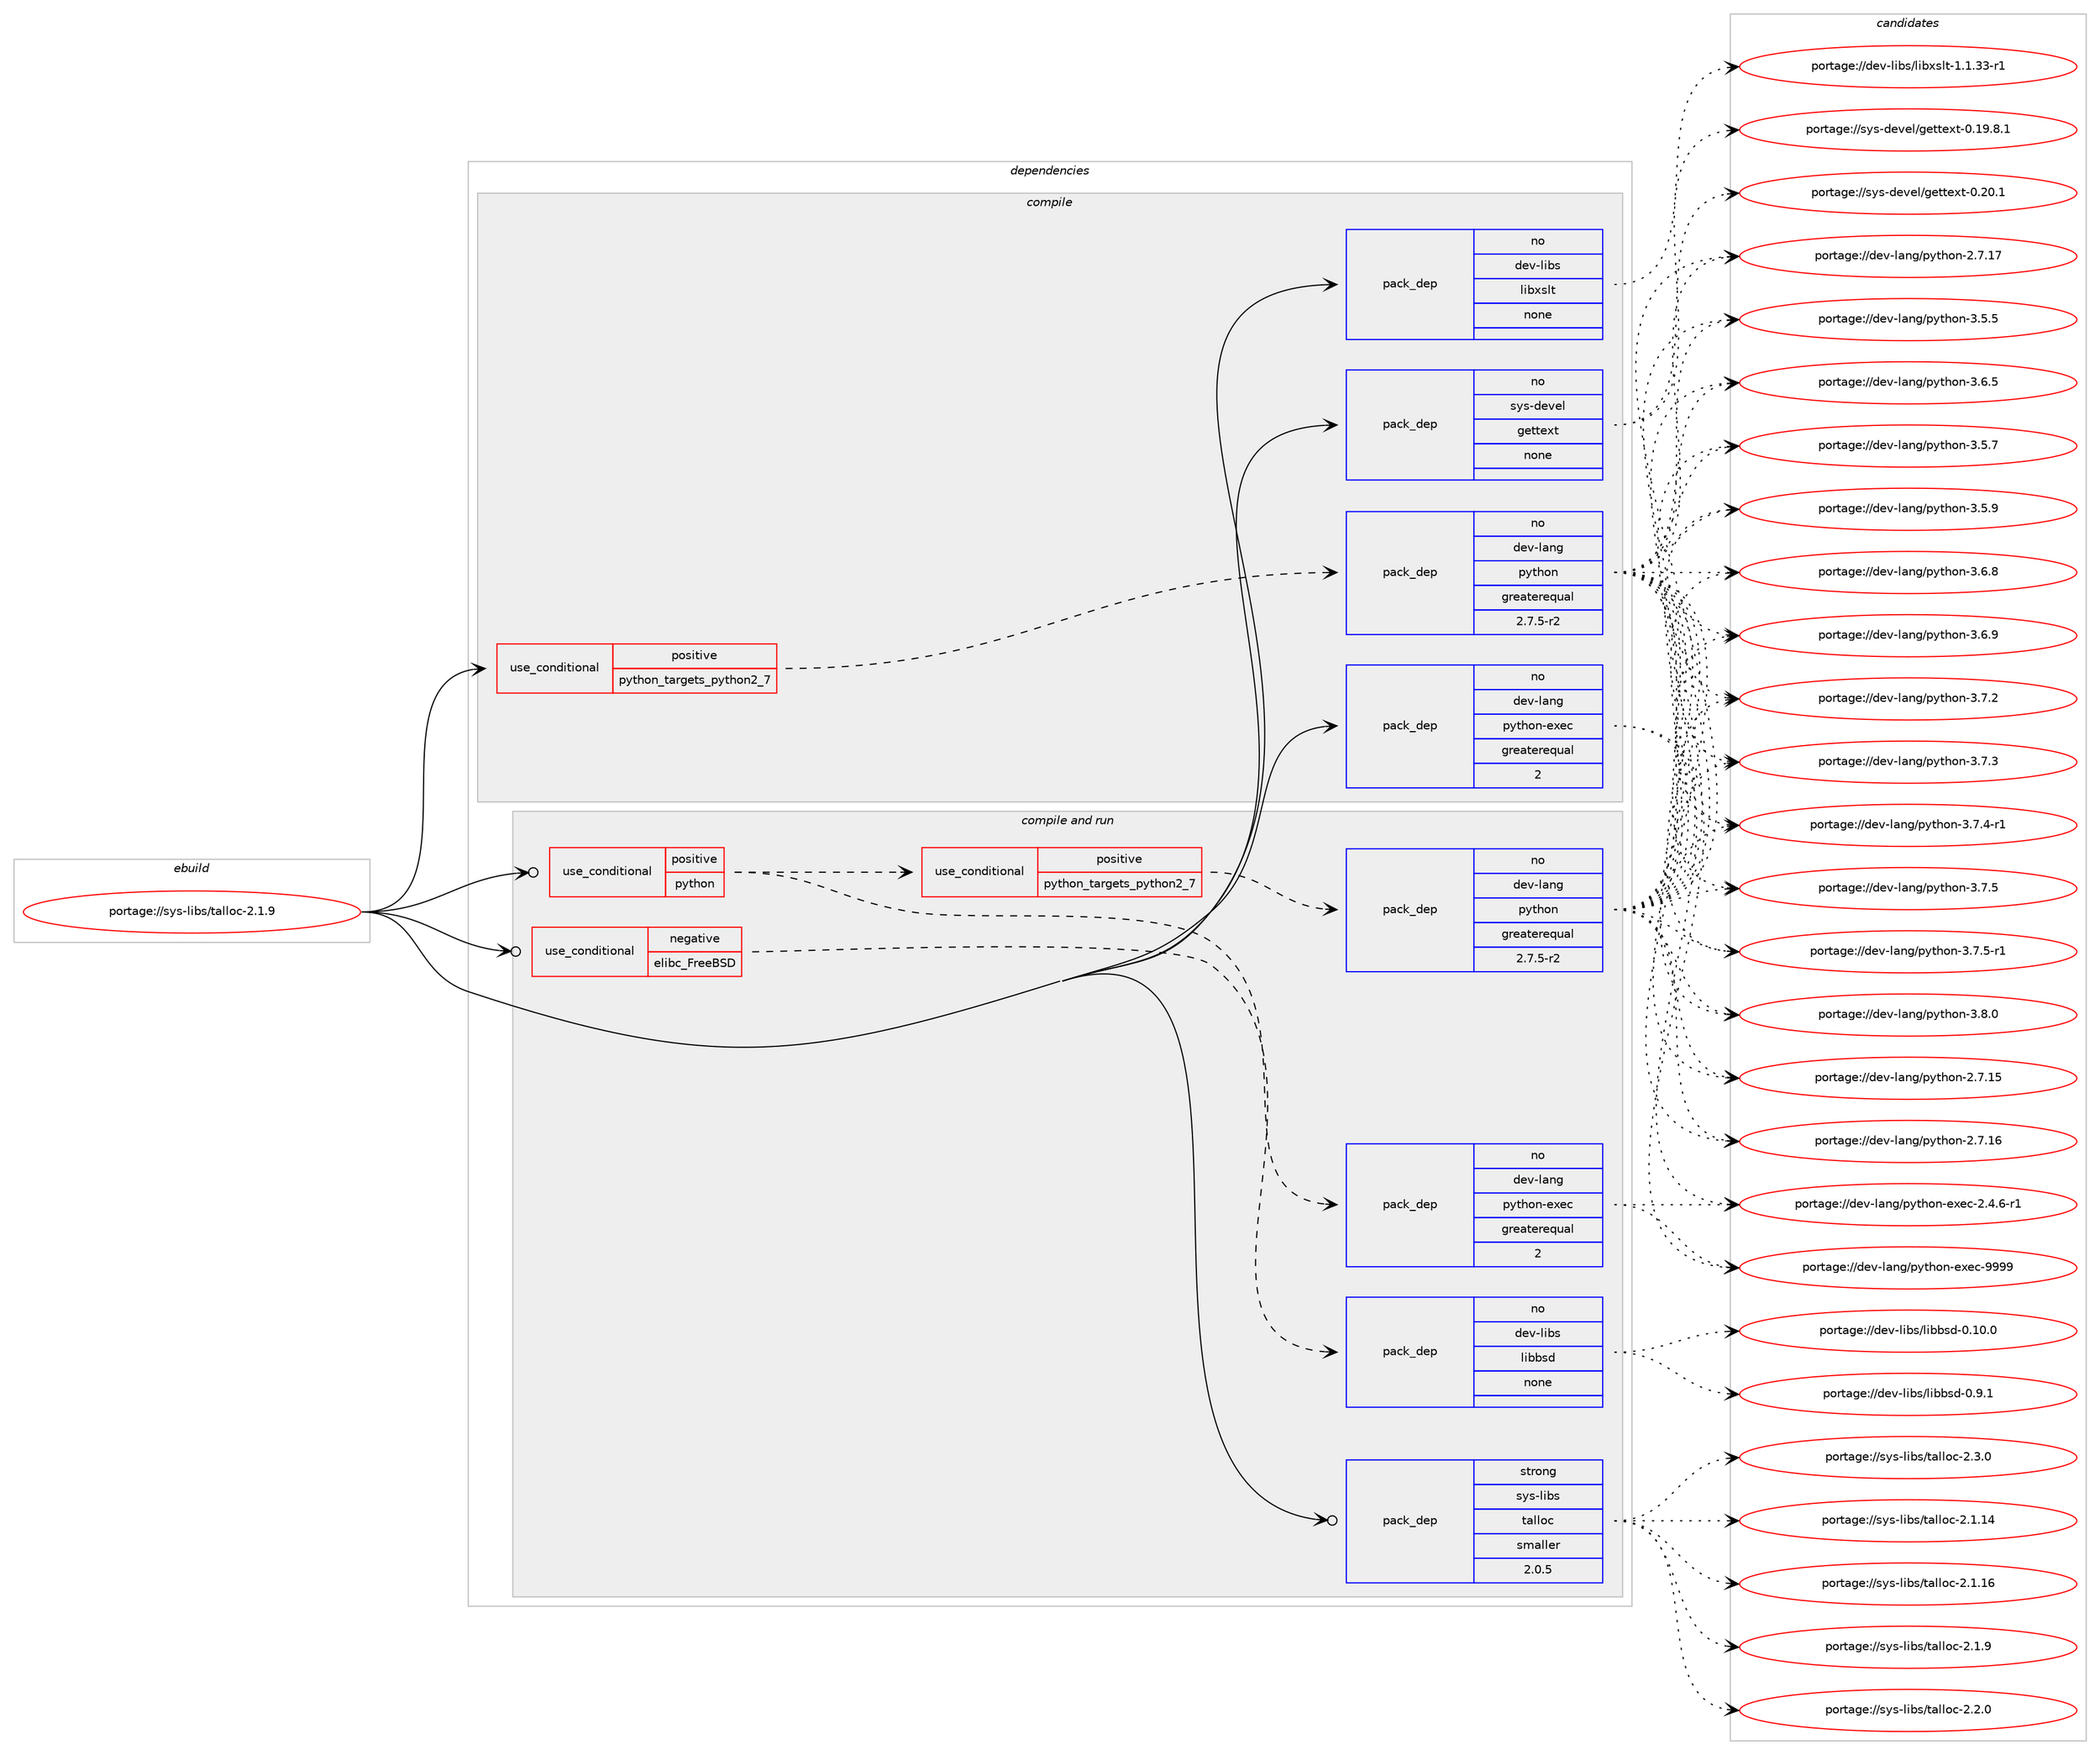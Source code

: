 digraph prolog {

# *************
# Graph options
# *************

newrank=true;
concentrate=true;
compound=true;
graph [rankdir=LR,fontname=Helvetica,fontsize=10,ranksep=1.5];#, ranksep=2.5, nodesep=0.2];
edge  [arrowhead=vee];
node  [fontname=Helvetica,fontsize=10];

# **********
# The ebuild
# **********

subgraph cluster_leftcol {
color=gray;
rank=same;
label=<<i>ebuild</i>>;
id [label="portage://sys-libs/talloc-2.1.9", color=red, width=4, href="../sys-libs/talloc-2.1.9.svg"];
}

# ****************
# The dependencies
# ****************

subgraph cluster_midcol {
color=gray;
label=<<i>dependencies</i>>;
subgraph cluster_compile {
fillcolor="#eeeeee";
style=filled;
label=<<i>compile</i>>;
subgraph cond104574 {
dependency432263 [label=<<TABLE BORDER="0" CELLBORDER="1" CELLSPACING="0" CELLPADDING="4"><TR><TD ROWSPAN="3" CELLPADDING="10">use_conditional</TD></TR><TR><TD>positive</TD></TR><TR><TD>python_targets_python2_7</TD></TR></TABLE>>, shape=none, color=red];
subgraph pack320387 {
dependency432264 [label=<<TABLE BORDER="0" CELLBORDER="1" CELLSPACING="0" CELLPADDING="4" WIDTH="220"><TR><TD ROWSPAN="6" CELLPADDING="30">pack_dep</TD></TR><TR><TD WIDTH="110">no</TD></TR><TR><TD>dev-lang</TD></TR><TR><TD>python</TD></TR><TR><TD>greaterequal</TD></TR><TR><TD>2.7.5-r2</TD></TR></TABLE>>, shape=none, color=blue];
}
dependency432263:e -> dependency432264:w [weight=20,style="dashed",arrowhead="vee"];
}
id:e -> dependency432263:w [weight=20,style="solid",arrowhead="vee"];
subgraph pack320388 {
dependency432265 [label=<<TABLE BORDER="0" CELLBORDER="1" CELLSPACING="0" CELLPADDING="4" WIDTH="220"><TR><TD ROWSPAN="6" CELLPADDING="30">pack_dep</TD></TR><TR><TD WIDTH="110">no</TD></TR><TR><TD>dev-lang</TD></TR><TR><TD>python-exec</TD></TR><TR><TD>greaterequal</TD></TR><TR><TD>2</TD></TR></TABLE>>, shape=none, color=blue];
}
id:e -> dependency432265:w [weight=20,style="solid",arrowhead="vee"];
subgraph pack320389 {
dependency432266 [label=<<TABLE BORDER="0" CELLBORDER="1" CELLSPACING="0" CELLPADDING="4" WIDTH="220"><TR><TD ROWSPAN="6" CELLPADDING="30">pack_dep</TD></TR><TR><TD WIDTH="110">no</TD></TR><TR><TD>dev-libs</TD></TR><TR><TD>libxslt</TD></TR><TR><TD>none</TD></TR><TR><TD></TD></TR></TABLE>>, shape=none, color=blue];
}
id:e -> dependency432266:w [weight=20,style="solid",arrowhead="vee"];
subgraph pack320390 {
dependency432267 [label=<<TABLE BORDER="0" CELLBORDER="1" CELLSPACING="0" CELLPADDING="4" WIDTH="220"><TR><TD ROWSPAN="6" CELLPADDING="30">pack_dep</TD></TR><TR><TD WIDTH="110">no</TD></TR><TR><TD>sys-devel</TD></TR><TR><TD>gettext</TD></TR><TR><TD>none</TD></TR><TR><TD></TD></TR></TABLE>>, shape=none, color=blue];
}
id:e -> dependency432267:w [weight=20,style="solid",arrowhead="vee"];
}
subgraph cluster_compileandrun {
fillcolor="#eeeeee";
style=filled;
label=<<i>compile and run</i>>;
subgraph cond104575 {
dependency432268 [label=<<TABLE BORDER="0" CELLBORDER="1" CELLSPACING="0" CELLPADDING="4"><TR><TD ROWSPAN="3" CELLPADDING="10">use_conditional</TD></TR><TR><TD>negative</TD></TR><TR><TD>elibc_FreeBSD</TD></TR></TABLE>>, shape=none, color=red];
subgraph pack320391 {
dependency432269 [label=<<TABLE BORDER="0" CELLBORDER="1" CELLSPACING="0" CELLPADDING="4" WIDTH="220"><TR><TD ROWSPAN="6" CELLPADDING="30">pack_dep</TD></TR><TR><TD WIDTH="110">no</TD></TR><TR><TD>dev-libs</TD></TR><TR><TD>libbsd</TD></TR><TR><TD>none</TD></TR><TR><TD></TD></TR></TABLE>>, shape=none, color=blue];
}
dependency432268:e -> dependency432269:w [weight=20,style="dashed",arrowhead="vee"];
}
id:e -> dependency432268:w [weight=20,style="solid",arrowhead="odotvee"];
subgraph cond104576 {
dependency432270 [label=<<TABLE BORDER="0" CELLBORDER="1" CELLSPACING="0" CELLPADDING="4"><TR><TD ROWSPAN="3" CELLPADDING="10">use_conditional</TD></TR><TR><TD>positive</TD></TR><TR><TD>python</TD></TR></TABLE>>, shape=none, color=red];
subgraph cond104577 {
dependency432271 [label=<<TABLE BORDER="0" CELLBORDER="1" CELLSPACING="0" CELLPADDING="4"><TR><TD ROWSPAN="3" CELLPADDING="10">use_conditional</TD></TR><TR><TD>positive</TD></TR><TR><TD>python_targets_python2_7</TD></TR></TABLE>>, shape=none, color=red];
subgraph pack320392 {
dependency432272 [label=<<TABLE BORDER="0" CELLBORDER="1" CELLSPACING="0" CELLPADDING="4" WIDTH="220"><TR><TD ROWSPAN="6" CELLPADDING="30">pack_dep</TD></TR><TR><TD WIDTH="110">no</TD></TR><TR><TD>dev-lang</TD></TR><TR><TD>python</TD></TR><TR><TD>greaterequal</TD></TR><TR><TD>2.7.5-r2</TD></TR></TABLE>>, shape=none, color=blue];
}
dependency432271:e -> dependency432272:w [weight=20,style="dashed",arrowhead="vee"];
}
dependency432270:e -> dependency432271:w [weight=20,style="dashed",arrowhead="vee"];
subgraph pack320393 {
dependency432273 [label=<<TABLE BORDER="0" CELLBORDER="1" CELLSPACING="0" CELLPADDING="4" WIDTH="220"><TR><TD ROWSPAN="6" CELLPADDING="30">pack_dep</TD></TR><TR><TD WIDTH="110">no</TD></TR><TR><TD>dev-lang</TD></TR><TR><TD>python-exec</TD></TR><TR><TD>greaterequal</TD></TR><TR><TD>2</TD></TR></TABLE>>, shape=none, color=blue];
}
dependency432270:e -> dependency432273:w [weight=20,style="dashed",arrowhead="vee"];
}
id:e -> dependency432270:w [weight=20,style="solid",arrowhead="odotvee"];
subgraph pack320394 {
dependency432274 [label=<<TABLE BORDER="0" CELLBORDER="1" CELLSPACING="0" CELLPADDING="4" WIDTH="220"><TR><TD ROWSPAN="6" CELLPADDING="30">pack_dep</TD></TR><TR><TD WIDTH="110">strong</TD></TR><TR><TD>sys-libs</TD></TR><TR><TD>talloc</TD></TR><TR><TD>smaller</TD></TR><TR><TD>2.0.5</TD></TR></TABLE>>, shape=none, color=blue];
}
id:e -> dependency432274:w [weight=20,style="solid",arrowhead="odotvee"];
}
subgraph cluster_run {
fillcolor="#eeeeee";
style=filled;
label=<<i>run</i>>;
}
}

# **************
# The candidates
# **************

subgraph cluster_choices {
rank=same;
color=gray;
label=<<i>candidates</i>>;

subgraph choice320387 {
color=black;
nodesep=1;
choiceportage10010111845108971101034711212111610411111045504655464953 [label="portage://dev-lang/python-2.7.15", color=red, width=4,href="../dev-lang/python-2.7.15.svg"];
choiceportage10010111845108971101034711212111610411111045504655464954 [label="portage://dev-lang/python-2.7.16", color=red, width=4,href="../dev-lang/python-2.7.16.svg"];
choiceportage10010111845108971101034711212111610411111045504655464955 [label="portage://dev-lang/python-2.7.17", color=red, width=4,href="../dev-lang/python-2.7.17.svg"];
choiceportage100101118451089711010347112121116104111110455146534653 [label="portage://dev-lang/python-3.5.5", color=red, width=4,href="../dev-lang/python-3.5.5.svg"];
choiceportage100101118451089711010347112121116104111110455146534655 [label="portage://dev-lang/python-3.5.7", color=red, width=4,href="../dev-lang/python-3.5.7.svg"];
choiceportage100101118451089711010347112121116104111110455146534657 [label="portage://dev-lang/python-3.5.9", color=red, width=4,href="../dev-lang/python-3.5.9.svg"];
choiceportage100101118451089711010347112121116104111110455146544653 [label="portage://dev-lang/python-3.6.5", color=red, width=4,href="../dev-lang/python-3.6.5.svg"];
choiceportage100101118451089711010347112121116104111110455146544656 [label="portage://dev-lang/python-3.6.8", color=red, width=4,href="../dev-lang/python-3.6.8.svg"];
choiceportage100101118451089711010347112121116104111110455146544657 [label="portage://dev-lang/python-3.6.9", color=red, width=4,href="../dev-lang/python-3.6.9.svg"];
choiceportage100101118451089711010347112121116104111110455146554650 [label="portage://dev-lang/python-3.7.2", color=red, width=4,href="../dev-lang/python-3.7.2.svg"];
choiceportage100101118451089711010347112121116104111110455146554651 [label="portage://dev-lang/python-3.7.3", color=red, width=4,href="../dev-lang/python-3.7.3.svg"];
choiceportage1001011184510897110103471121211161041111104551465546524511449 [label="portage://dev-lang/python-3.7.4-r1", color=red, width=4,href="../dev-lang/python-3.7.4-r1.svg"];
choiceportage100101118451089711010347112121116104111110455146554653 [label="portage://dev-lang/python-3.7.5", color=red, width=4,href="../dev-lang/python-3.7.5.svg"];
choiceportage1001011184510897110103471121211161041111104551465546534511449 [label="portage://dev-lang/python-3.7.5-r1", color=red, width=4,href="../dev-lang/python-3.7.5-r1.svg"];
choiceportage100101118451089711010347112121116104111110455146564648 [label="portage://dev-lang/python-3.8.0", color=red, width=4,href="../dev-lang/python-3.8.0.svg"];
dependency432264:e -> choiceportage10010111845108971101034711212111610411111045504655464953:w [style=dotted,weight="100"];
dependency432264:e -> choiceportage10010111845108971101034711212111610411111045504655464954:w [style=dotted,weight="100"];
dependency432264:e -> choiceportage10010111845108971101034711212111610411111045504655464955:w [style=dotted,weight="100"];
dependency432264:e -> choiceportage100101118451089711010347112121116104111110455146534653:w [style=dotted,weight="100"];
dependency432264:e -> choiceportage100101118451089711010347112121116104111110455146534655:w [style=dotted,weight="100"];
dependency432264:e -> choiceportage100101118451089711010347112121116104111110455146534657:w [style=dotted,weight="100"];
dependency432264:e -> choiceportage100101118451089711010347112121116104111110455146544653:w [style=dotted,weight="100"];
dependency432264:e -> choiceportage100101118451089711010347112121116104111110455146544656:w [style=dotted,weight="100"];
dependency432264:e -> choiceportage100101118451089711010347112121116104111110455146544657:w [style=dotted,weight="100"];
dependency432264:e -> choiceportage100101118451089711010347112121116104111110455146554650:w [style=dotted,weight="100"];
dependency432264:e -> choiceportage100101118451089711010347112121116104111110455146554651:w [style=dotted,weight="100"];
dependency432264:e -> choiceportage1001011184510897110103471121211161041111104551465546524511449:w [style=dotted,weight="100"];
dependency432264:e -> choiceportage100101118451089711010347112121116104111110455146554653:w [style=dotted,weight="100"];
dependency432264:e -> choiceportage1001011184510897110103471121211161041111104551465546534511449:w [style=dotted,weight="100"];
dependency432264:e -> choiceportage100101118451089711010347112121116104111110455146564648:w [style=dotted,weight="100"];
}
subgraph choice320388 {
color=black;
nodesep=1;
choiceportage10010111845108971101034711212111610411111045101120101994550465246544511449 [label="portage://dev-lang/python-exec-2.4.6-r1", color=red, width=4,href="../dev-lang/python-exec-2.4.6-r1.svg"];
choiceportage10010111845108971101034711212111610411111045101120101994557575757 [label="portage://dev-lang/python-exec-9999", color=red, width=4,href="../dev-lang/python-exec-9999.svg"];
dependency432265:e -> choiceportage10010111845108971101034711212111610411111045101120101994550465246544511449:w [style=dotted,weight="100"];
dependency432265:e -> choiceportage10010111845108971101034711212111610411111045101120101994557575757:w [style=dotted,weight="100"];
}
subgraph choice320389 {
color=black;
nodesep=1;
choiceportage10010111845108105981154710810598120115108116454946494651514511449 [label="portage://dev-libs/libxslt-1.1.33-r1", color=red, width=4,href="../dev-libs/libxslt-1.1.33-r1.svg"];
dependency432266:e -> choiceportage10010111845108105981154710810598120115108116454946494651514511449:w [style=dotted,weight="100"];
}
subgraph choice320390 {
color=black;
nodesep=1;
choiceportage1151211154510010111810110847103101116116101120116454846495746564649 [label="portage://sys-devel/gettext-0.19.8.1", color=red, width=4,href="../sys-devel/gettext-0.19.8.1.svg"];
choiceportage115121115451001011181011084710310111611610112011645484650484649 [label="portage://sys-devel/gettext-0.20.1", color=red, width=4,href="../sys-devel/gettext-0.20.1.svg"];
dependency432267:e -> choiceportage1151211154510010111810110847103101116116101120116454846495746564649:w [style=dotted,weight="100"];
dependency432267:e -> choiceportage115121115451001011181011084710310111611610112011645484650484649:w [style=dotted,weight="100"];
}
subgraph choice320391 {
color=black;
nodesep=1;
choiceportage100101118451081059811547108105989811510045484649484648 [label="portage://dev-libs/libbsd-0.10.0", color=red, width=4,href="../dev-libs/libbsd-0.10.0.svg"];
choiceportage1001011184510810598115471081059898115100454846574649 [label="portage://dev-libs/libbsd-0.9.1", color=red, width=4,href="../dev-libs/libbsd-0.9.1.svg"];
dependency432269:e -> choiceportage100101118451081059811547108105989811510045484649484648:w [style=dotted,weight="100"];
dependency432269:e -> choiceportage1001011184510810598115471081059898115100454846574649:w [style=dotted,weight="100"];
}
subgraph choice320392 {
color=black;
nodesep=1;
choiceportage10010111845108971101034711212111610411111045504655464953 [label="portage://dev-lang/python-2.7.15", color=red, width=4,href="../dev-lang/python-2.7.15.svg"];
choiceportage10010111845108971101034711212111610411111045504655464954 [label="portage://dev-lang/python-2.7.16", color=red, width=4,href="../dev-lang/python-2.7.16.svg"];
choiceportage10010111845108971101034711212111610411111045504655464955 [label="portage://dev-lang/python-2.7.17", color=red, width=4,href="../dev-lang/python-2.7.17.svg"];
choiceportage100101118451089711010347112121116104111110455146534653 [label="portage://dev-lang/python-3.5.5", color=red, width=4,href="../dev-lang/python-3.5.5.svg"];
choiceportage100101118451089711010347112121116104111110455146534655 [label="portage://dev-lang/python-3.5.7", color=red, width=4,href="../dev-lang/python-3.5.7.svg"];
choiceportage100101118451089711010347112121116104111110455146534657 [label="portage://dev-lang/python-3.5.9", color=red, width=4,href="../dev-lang/python-3.5.9.svg"];
choiceportage100101118451089711010347112121116104111110455146544653 [label="portage://dev-lang/python-3.6.5", color=red, width=4,href="../dev-lang/python-3.6.5.svg"];
choiceportage100101118451089711010347112121116104111110455146544656 [label="portage://dev-lang/python-3.6.8", color=red, width=4,href="../dev-lang/python-3.6.8.svg"];
choiceportage100101118451089711010347112121116104111110455146544657 [label="portage://dev-lang/python-3.6.9", color=red, width=4,href="../dev-lang/python-3.6.9.svg"];
choiceportage100101118451089711010347112121116104111110455146554650 [label="portage://dev-lang/python-3.7.2", color=red, width=4,href="../dev-lang/python-3.7.2.svg"];
choiceportage100101118451089711010347112121116104111110455146554651 [label="portage://dev-lang/python-3.7.3", color=red, width=4,href="../dev-lang/python-3.7.3.svg"];
choiceportage1001011184510897110103471121211161041111104551465546524511449 [label="portage://dev-lang/python-3.7.4-r1", color=red, width=4,href="../dev-lang/python-3.7.4-r1.svg"];
choiceportage100101118451089711010347112121116104111110455146554653 [label="portage://dev-lang/python-3.7.5", color=red, width=4,href="../dev-lang/python-3.7.5.svg"];
choiceportage1001011184510897110103471121211161041111104551465546534511449 [label="portage://dev-lang/python-3.7.5-r1", color=red, width=4,href="../dev-lang/python-3.7.5-r1.svg"];
choiceportage100101118451089711010347112121116104111110455146564648 [label="portage://dev-lang/python-3.8.0", color=red, width=4,href="../dev-lang/python-3.8.0.svg"];
dependency432272:e -> choiceportage10010111845108971101034711212111610411111045504655464953:w [style=dotted,weight="100"];
dependency432272:e -> choiceportage10010111845108971101034711212111610411111045504655464954:w [style=dotted,weight="100"];
dependency432272:e -> choiceportage10010111845108971101034711212111610411111045504655464955:w [style=dotted,weight="100"];
dependency432272:e -> choiceportage100101118451089711010347112121116104111110455146534653:w [style=dotted,weight="100"];
dependency432272:e -> choiceportage100101118451089711010347112121116104111110455146534655:w [style=dotted,weight="100"];
dependency432272:e -> choiceportage100101118451089711010347112121116104111110455146534657:w [style=dotted,weight="100"];
dependency432272:e -> choiceportage100101118451089711010347112121116104111110455146544653:w [style=dotted,weight="100"];
dependency432272:e -> choiceportage100101118451089711010347112121116104111110455146544656:w [style=dotted,weight="100"];
dependency432272:e -> choiceportage100101118451089711010347112121116104111110455146544657:w [style=dotted,weight="100"];
dependency432272:e -> choiceportage100101118451089711010347112121116104111110455146554650:w [style=dotted,weight="100"];
dependency432272:e -> choiceportage100101118451089711010347112121116104111110455146554651:w [style=dotted,weight="100"];
dependency432272:e -> choiceportage1001011184510897110103471121211161041111104551465546524511449:w [style=dotted,weight="100"];
dependency432272:e -> choiceportage100101118451089711010347112121116104111110455146554653:w [style=dotted,weight="100"];
dependency432272:e -> choiceportage1001011184510897110103471121211161041111104551465546534511449:w [style=dotted,weight="100"];
dependency432272:e -> choiceportage100101118451089711010347112121116104111110455146564648:w [style=dotted,weight="100"];
}
subgraph choice320393 {
color=black;
nodesep=1;
choiceportage10010111845108971101034711212111610411111045101120101994550465246544511449 [label="portage://dev-lang/python-exec-2.4.6-r1", color=red, width=4,href="../dev-lang/python-exec-2.4.6-r1.svg"];
choiceportage10010111845108971101034711212111610411111045101120101994557575757 [label="portage://dev-lang/python-exec-9999", color=red, width=4,href="../dev-lang/python-exec-9999.svg"];
dependency432273:e -> choiceportage10010111845108971101034711212111610411111045101120101994550465246544511449:w [style=dotted,weight="100"];
dependency432273:e -> choiceportage10010111845108971101034711212111610411111045101120101994557575757:w [style=dotted,weight="100"];
}
subgraph choice320394 {
color=black;
nodesep=1;
choiceportage115121115451081059811547116971081081119945504649464952 [label="portage://sys-libs/talloc-2.1.14", color=red, width=4,href="../sys-libs/talloc-2.1.14.svg"];
choiceportage115121115451081059811547116971081081119945504649464954 [label="portage://sys-libs/talloc-2.1.16", color=red, width=4,href="../sys-libs/talloc-2.1.16.svg"];
choiceportage1151211154510810598115471169710810811199455046494657 [label="portage://sys-libs/talloc-2.1.9", color=red, width=4,href="../sys-libs/talloc-2.1.9.svg"];
choiceportage1151211154510810598115471169710810811199455046504648 [label="portage://sys-libs/talloc-2.2.0", color=red, width=4,href="../sys-libs/talloc-2.2.0.svg"];
choiceportage1151211154510810598115471169710810811199455046514648 [label="portage://sys-libs/talloc-2.3.0", color=red, width=4,href="../sys-libs/talloc-2.3.0.svg"];
dependency432274:e -> choiceportage115121115451081059811547116971081081119945504649464952:w [style=dotted,weight="100"];
dependency432274:e -> choiceportage115121115451081059811547116971081081119945504649464954:w [style=dotted,weight="100"];
dependency432274:e -> choiceportage1151211154510810598115471169710810811199455046494657:w [style=dotted,weight="100"];
dependency432274:e -> choiceportage1151211154510810598115471169710810811199455046504648:w [style=dotted,weight="100"];
dependency432274:e -> choiceportage1151211154510810598115471169710810811199455046514648:w [style=dotted,weight="100"];
}
}

}
